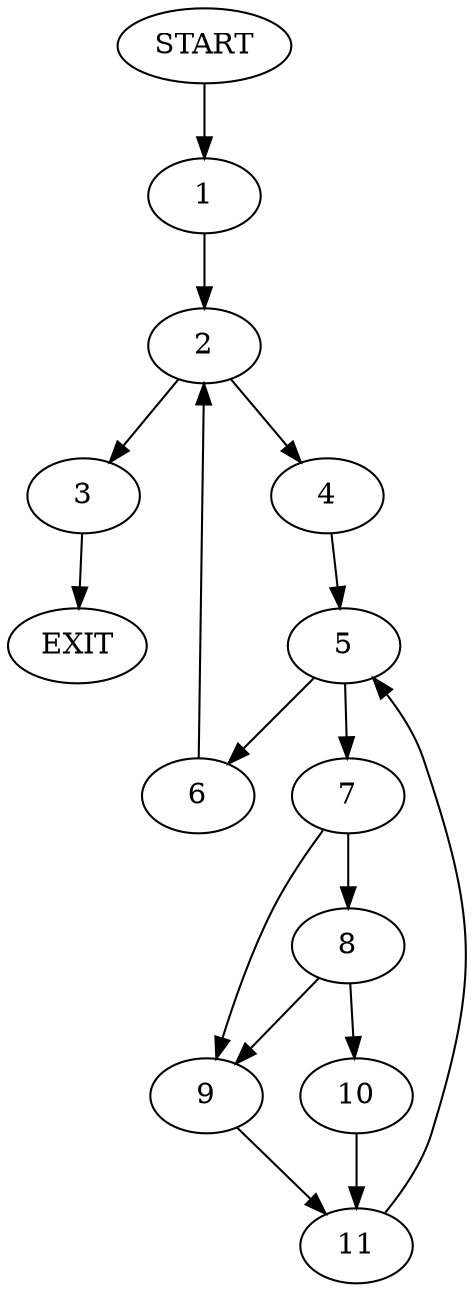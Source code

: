 digraph {
0 [label="START"]
12 [label="EXIT"]
0 -> 1
1 -> 2
2 -> 3
2 -> 4
3 -> 12
4 -> 5
5 -> 6
5 -> 7
7 -> 8
7 -> 9
6 -> 2
8 -> 10
8 -> 9
9 -> 11
10 -> 11
11 -> 5
}
